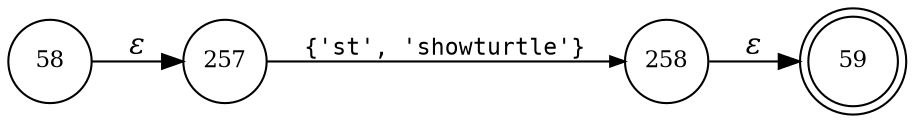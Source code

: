 digraph ATN {
rankdir=LR;
s59[fontsize=11, label="59", shape=doublecircle, fixedsize=true, width=.6];
s257[fontsize=11,label="257", shape=circle, fixedsize=true, width=.55, peripheries=1];
s258[fontsize=11,label="258", shape=circle, fixedsize=true, width=.55, peripheries=1];
s58[fontsize=11,label="58", shape=circle, fixedsize=true, width=.55, peripheries=1];
s58 -> s257 [fontname="Times-Italic", label="&epsilon;"];
s257 -> s258 [fontsize=11, fontname="Courier", arrowsize=.7, label = "{'st', 'showturtle'}", arrowhead = normal];
s258 -> s59 [fontname="Times-Italic", label="&epsilon;"];
}